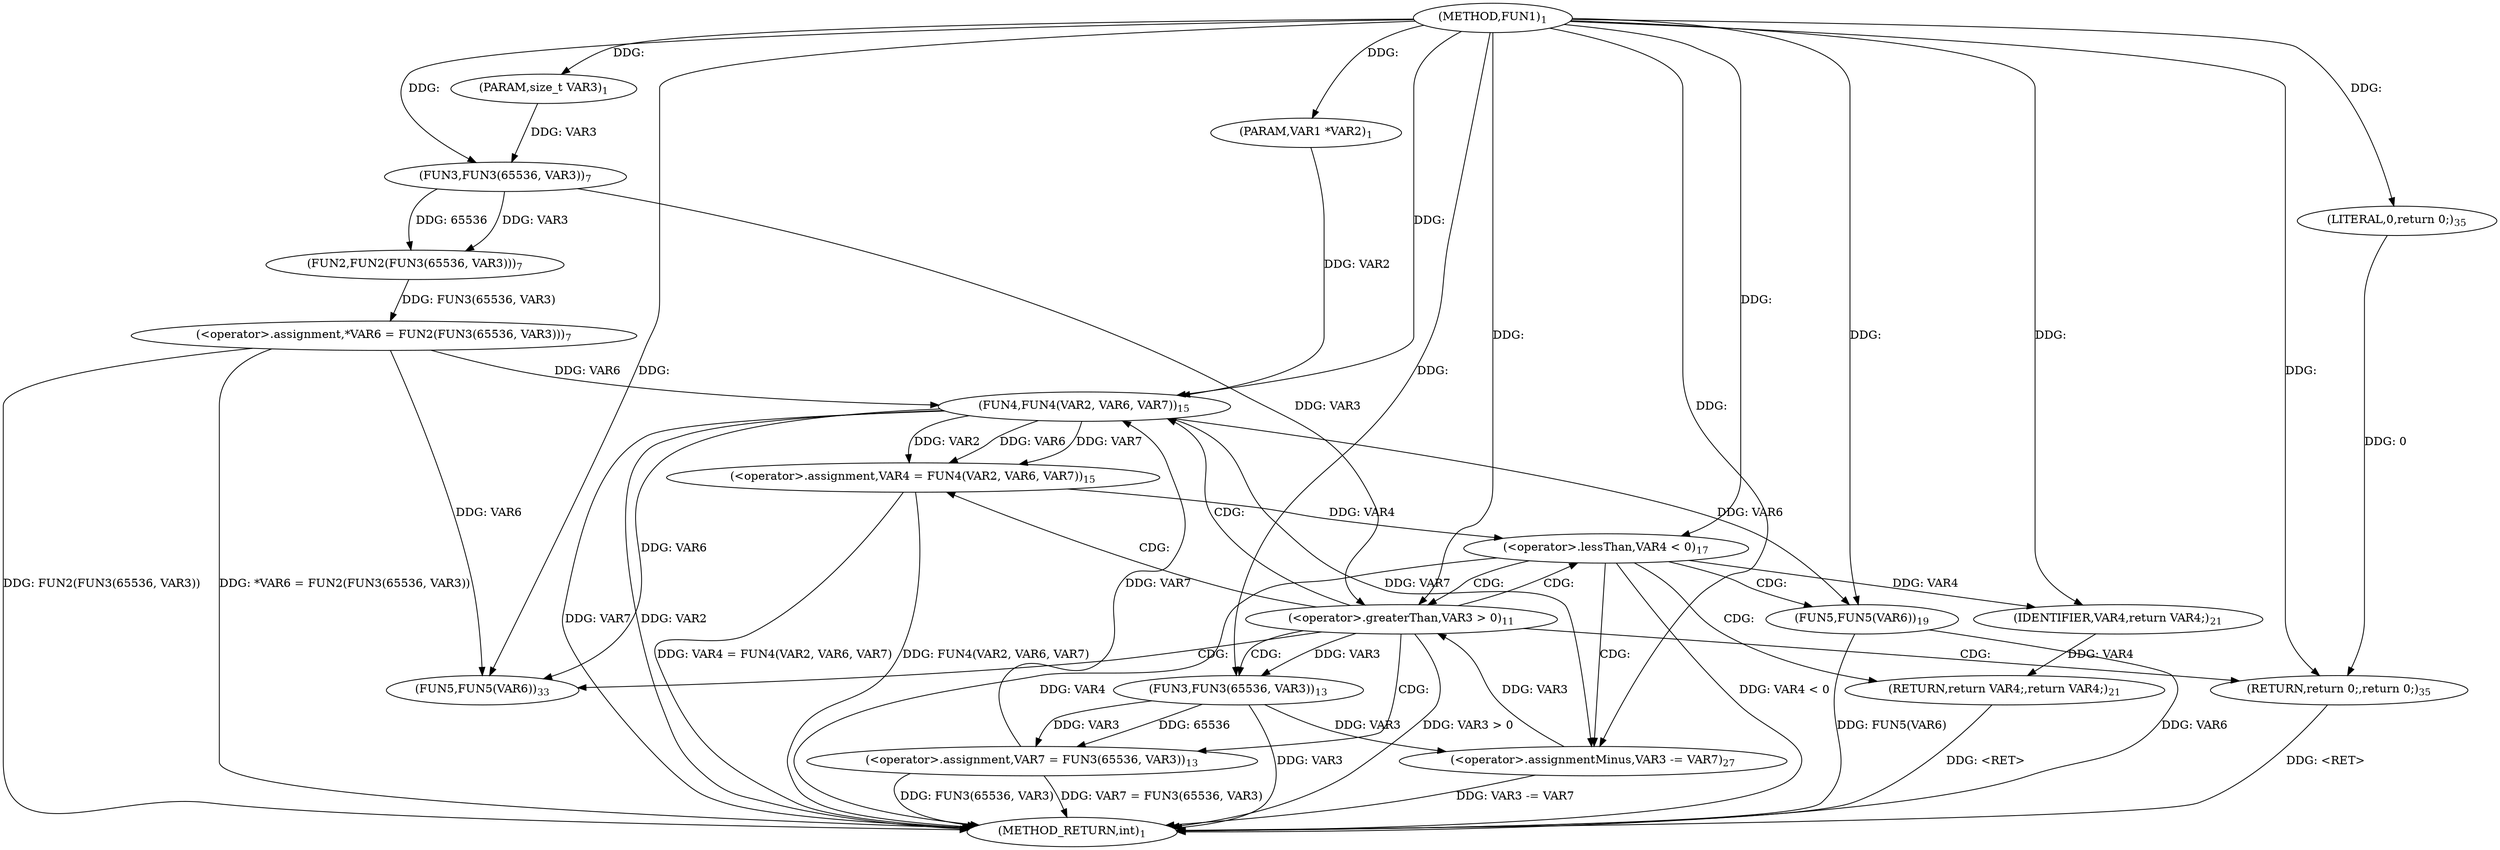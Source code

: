 digraph "FUN1" {  
"8" [label = <(METHOD,FUN1)<SUB>1</SUB>> ]
"53" [label = <(METHOD_RETURN,int)<SUB>1</SUB>> ]
"9" [label = <(PARAM,VAR1 *VAR2)<SUB>1</SUB>> ]
"10" [label = <(PARAM,size_t VAR3)<SUB>1</SUB>> ]
"14" [label = <(&lt;operator&gt;.assignment,*VAR6 = FUN2(FUN3(65536, VAR3)))<SUB>7</SUB>> ]
"49" [label = <(FUN5,FUN5(VAR6))<SUB>33</SUB>> ]
"51" [label = <(RETURN,return 0;,return 0;)<SUB>35</SUB>> ]
"21" [label = <(&lt;operator&gt;.greaterThan,VAR3 &gt; 0)<SUB>11</SUB>> ]
"52" [label = <(LITERAL,0,return 0;)<SUB>35</SUB>> ]
"16" [label = <(FUN2,FUN2(FUN3(65536, VAR3)))<SUB>7</SUB>> ]
"26" [label = <(&lt;operator&gt;.assignment,VAR7 = FUN3(65536, VAR3))<SUB>13</SUB>> ]
"31" [label = <(&lt;operator&gt;.assignment,VAR4 = FUN4(VAR2, VAR6, VAR7))<SUB>15</SUB>> ]
"46" [label = <(&lt;operator&gt;.assignmentMinus,VAR3 -= VAR7)<SUB>27</SUB>> ]
"17" [label = <(FUN3,FUN3(65536, VAR3))<SUB>7</SUB>> ]
"38" [label = <(&lt;operator&gt;.lessThan,VAR4 &lt; 0)<SUB>17</SUB>> ]
"28" [label = <(FUN3,FUN3(65536, VAR3))<SUB>13</SUB>> ]
"33" [label = <(FUN4,FUN4(VAR2, VAR6, VAR7))<SUB>15</SUB>> ]
"42" [label = <(FUN5,FUN5(VAR6))<SUB>19</SUB>> ]
"44" [label = <(RETURN,return VAR4;,return VAR4;)<SUB>21</SUB>> ]
"45" [label = <(IDENTIFIER,VAR4,return VAR4;)<SUB>21</SUB>> ]
  "44" -> "53"  [ label = "DDG: &lt;RET&gt;"] 
  "51" -> "53"  [ label = "DDG: &lt;RET&gt;"] 
  "14" -> "53"  [ label = "DDG: FUN2(FUN3(65536, VAR3))"] 
  "14" -> "53"  [ label = "DDG: *VAR6 = FUN2(FUN3(65536, VAR3))"] 
  "21" -> "53"  [ label = "DDG: VAR3 &gt; 0"] 
  "28" -> "53"  [ label = "DDG: VAR3"] 
  "26" -> "53"  [ label = "DDG: FUN3(65536, VAR3)"] 
  "26" -> "53"  [ label = "DDG: VAR7 = FUN3(65536, VAR3)"] 
  "33" -> "53"  [ label = "DDG: VAR2"] 
  "33" -> "53"  [ label = "DDG: VAR7"] 
  "31" -> "53"  [ label = "DDG: FUN4(VAR2, VAR6, VAR7)"] 
  "31" -> "53"  [ label = "DDG: VAR4 = FUN4(VAR2, VAR6, VAR7)"] 
  "38" -> "53"  [ label = "DDG: VAR4"] 
  "38" -> "53"  [ label = "DDG: VAR4 &lt; 0"] 
  "46" -> "53"  [ label = "DDG: VAR3 -= VAR7"] 
  "42" -> "53"  [ label = "DDG: VAR6"] 
  "42" -> "53"  [ label = "DDG: FUN5(VAR6)"] 
  "8" -> "9"  [ label = "DDG: "] 
  "8" -> "10"  [ label = "DDG: "] 
  "16" -> "14"  [ label = "DDG: FUN3(65536, VAR3)"] 
  "52" -> "51"  [ label = "DDG: 0"] 
  "8" -> "51"  [ label = "DDG: "] 
  "14" -> "49"  [ label = "DDG: VAR6"] 
  "33" -> "49"  [ label = "DDG: VAR6"] 
  "8" -> "49"  [ label = "DDG: "] 
  "8" -> "52"  [ label = "DDG: "] 
  "17" -> "16"  [ label = "DDG: 65536"] 
  "17" -> "16"  [ label = "DDG: VAR3"] 
  "17" -> "21"  [ label = "DDG: VAR3"] 
  "46" -> "21"  [ label = "DDG: VAR3"] 
  "8" -> "21"  [ label = "DDG: "] 
  "28" -> "26"  [ label = "DDG: 65536"] 
  "28" -> "26"  [ label = "DDG: VAR3"] 
  "33" -> "31"  [ label = "DDG: VAR2"] 
  "33" -> "31"  [ label = "DDG: VAR6"] 
  "33" -> "31"  [ label = "DDG: VAR7"] 
  "33" -> "46"  [ label = "DDG: VAR7"] 
  "8" -> "46"  [ label = "DDG: "] 
  "8" -> "17"  [ label = "DDG: "] 
  "10" -> "17"  [ label = "DDG: VAR3"] 
  "28" -> "46"  [ label = "DDG: VAR3"] 
  "8" -> "28"  [ label = "DDG: "] 
  "21" -> "28"  [ label = "DDG: VAR3"] 
  "9" -> "33"  [ label = "DDG: VAR2"] 
  "8" -> "33"  [ label = "DDG: "] 
  "14" -> "33"  [ label = "DDG: VAR6"] 
  "26" -> "33"  [ label = "DDG: VAR7"] 
  "31" -> "38"  [ label = "DDG: VAR4"] 
  "8" -> "38"  [ label = "DDG: "] 
  "45" -> "44"  [ label = "DDG: VAR4"] 
  "33" -> "42"  [ label = "DDG: VAR6"] 
  "8" -> "42"  [ label = "DDG: "] 
  "38" -> "45"  [ label = "DDG: VAR4"] 
  "8" -> "45"  [ label = "DDG: "] 
  "21" -> "49"  [ label = "CDG: "] 
  "21" -> "33"  [ label = "CDG: "] 
  "21" -> "26"  [ label = "CDG: "] 
  "21" -> "51"  [ label = "CDG: "] 
  "21" -> "28"  [ label = "CDG: "] 
  "21" -> "38"  [ label = "CDG: "] 
  "21" -> "31"  [ label = "CDG: "] 
  "38" -> "21"  [ label = "CDG: "] 
  "38" -> "42"  [ label = "CDG: "] 
  "38" -> "46"  [ label = "CDG: "] 
  "38" -> "44"  [ label = "CDG: "] 
}

